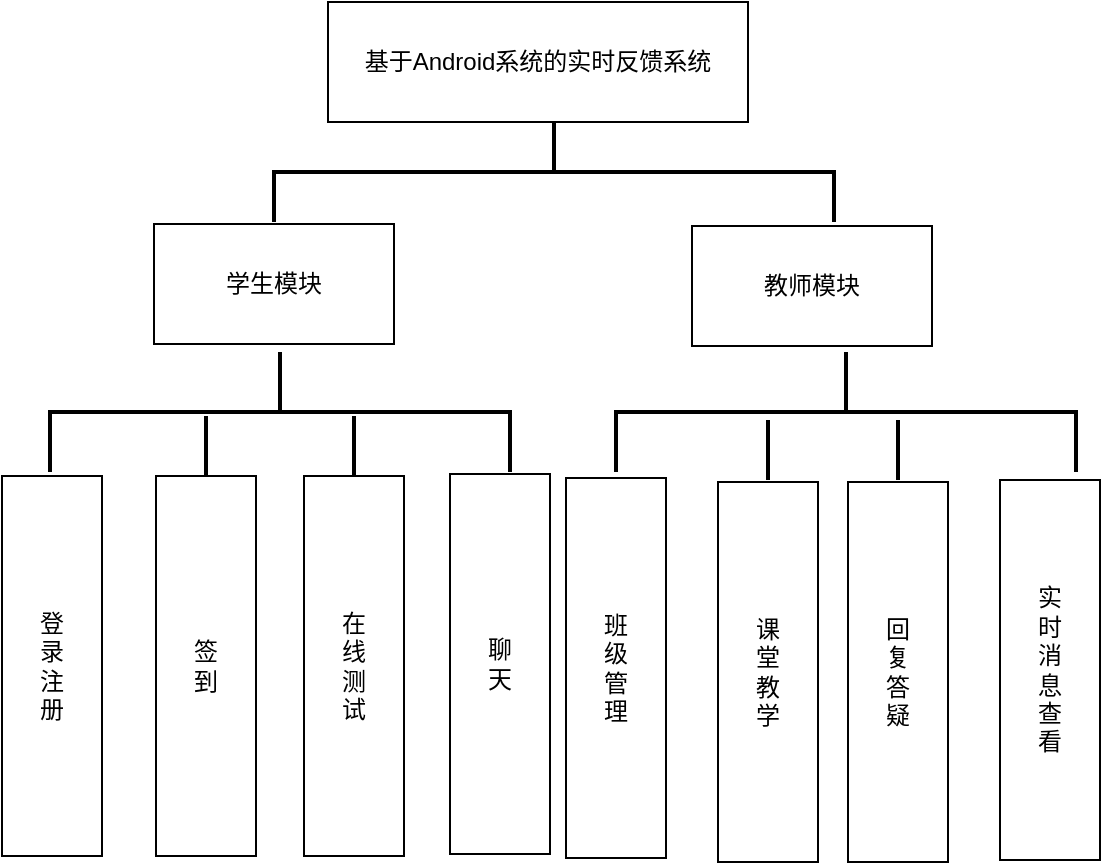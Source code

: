 <mxfile version="10.6.7" type="github"><diagram id="z_gXwnzk_djRLTh62Wmu" name="Page-1"><mxGraphModel dx="1158" dy="613" grid="1" gridSize="10" guides="1" tooltips="1" connect="1" arrows="1" fold="1" page="1" pageScale="1" pageWidth="827" pageHeight="1169" math="0" shadow="0"><root><mxCell id="0"/><mxCell id="1" parent="0"/><mxCell id="5Qryw63yI-CN4XAyRpk7-1" value="基于Android系统的实时反馈系统" style="rounded=0;whiteSpace=wrap;html=1;" parent="1" vertex="1"><mxGeometry x="337" y="100" width="210" height="60" as="geometry"/></mxCell><mxCell id="5Qryw63yI-CN4XAyRpk7-2" value="教师模块" style="rounded=0;whiteSpace=wrap;html=1;" parent="1" vertex="1"><mxGeometry x="519" y="212" width="120" height="60" as="geometry"/></mxCell><mxCell id="5Qryw63yI-CN4XAyRpk7-3" value="学生模块" style="rounded=0;whiteSpace=wrap;html=1;" parent="1" vertex="1"><mxGeometry x="250" y="211" width="120" height="60" as="geometry"/></mxCell><mxCell id="5Qryw63yI-CN4XAyRpk7-7" value="登&lt;br&gt;录&lt;br&gt;注&lt;br&gt;册" style="rounded=0;whiteSpace=wrap;html=1;" parent="1" vertex="1"><mxGeometry x="174" y="337" width="50" height="190" as="geometry"/></mxCell><mxCell id="5Qryw63yI-CN4XAyRpk7-8" value="签&lt;br&gt;到" style="rounded=0;whiteSpace=wrap;html=1;" parent="1" vertex="1"><mxGeometry x="251" y="337" width="50" height="190" as="geometry"/></mxCell><mxCell id="5Qryw63yI-CN4XAyRpk7-9" value="在&lt;br&gt;线&lt;br&gt;测&lt;br&gt;试" style="rounded=0;whiteSpace=wrap;html=1;" parent="1" vertex="1"><mxGeometry x="325" y="337" width="50" height="190" as="geometry"/></mxCell><mxCell id="5Qryw63yI-CN4XAyRpk7-10" value="聊&lt;br&gt;天" style="rounded=0;whiteSpace=wrap;html=1;" parent="1" vertex="1"><mxGeometry x="398" y="336" width="50" height="190" as="geometry"/></mxCell><mxCell id="5Qryw63yI-CN4XAyRpk7-11" value="班&lt;br&gt;级&lt;br&gt;管&lt;br&gt;理" style="rounded=0;whiteSpace=wrap;html=1;" parent="1" vertex="1"><mxGeometry x="456" y="338" width="50" height="190" as="geometry"/></mxCell><mxCell id="5Qryw63yI-CN4XAyRpk7-12" value="课&lt;br&gt;堂&lt;br&gt;教&lt;br&gt;学" style="rounded=0;whiteSpace=wrap;html=1;" parent="1" vertex="1"><mxGeometry x="532" y="340" width="50" height="190" as="geometry"/></mxCell><mxCell id="5Qryw63yI-CN4XAyRpk7-13" value="回&lt;br&gt;复&lt;br&gt;答&lt;br&gt;疑&lt;br&gt;" style="rounded=0;whiteSpace=wrap;html=1;" parent="1" vertex="1"><mxGeometry x="597" y="340" width="50" height="190" as="geometry"/></mxCell><mxCell id="5Qryw63yI-CN4XAyRpk7-14" value="实&lt;br&gt;时&lt;br&gt;消&lt;br&gt;息&lt;br&gt;查&lt;br&gt;看" style="rounded=0;whiteSpace=wrap;html=1;" parent="1" vertex="1"><mxGeometry x="673" y="339" width="50" height="190" as="geometry"/></mxCell><mxCell id="5Qryw63yI-CN4XAyRpk7-15" value="" style="strokeWidth=2;html=1;shape=mxgraph.flowchart.annotation_2;align=left;pointerEvents=1;direction=south;" parent="1" vertex="1"><mxGeometry x="310" y="160" width="280" height="50" as="geometry"/></mxCell><mxCell id="5Qryw63yI-CN4XAyRpk7-18" value="" style="strokeWidth=2;html=1;shape=mxgraph.flowchart.annotation_2;align=left;pointerEvents=1;direction=south;" parent="1" vertex="1"><mxGeometry x="198" y="275" width="230" height="60" as="geometry"/></mxCell><mxCell id="5Qryw63yI-CN4XAyRpk7-19" value="" style="strokeWidth=2;html=1;shape=mxgraph.flowchart.annotation_2;align=left;pointerEvents=1;direction=south;" parent="1" vertex="1"><mxGeometry x="481" y="275" width="230" height="60" as="geometry"/></mxCell><mxCell id="5Qryw63yI-CN4XAyRpk7-20" value="" style="line;strokeWidth=2;direction=south;html=1;" parent="1" vertex="1"><mxGeometry x="271" y="307" width="10" height="30" as="geometry"/></mxCell><mxCell id="5Qryw63yI-CN4XAyRpk7-21" value="" style="line;strokeWidth=2;direction=south;html=1;" parent="1" vertex="1"><mxGeometry x="345" y="307" width="10" height="30" as="geometry"/></mxCell><mxCell id="5Qryw63yI-CN4XAyRpk7-24" value="" style="line;strokeWidth=2;direction=south;html=1;" parent="1" vertex="1"><mxGeometry x="552" y="309" width="10" height="30" as="geometry"/></mxCell><mxCell id="5Qryw63yI-CN4XAyRpk7-25" value="" style="line;strokeWidth=2;direction=south;html=1;" parent="1" vertex="1"><mxGeometry x="617" y="309" width="10" height="30" as="geometry"/></mxCell></root></mxGraphModel></diagram></mxfile>